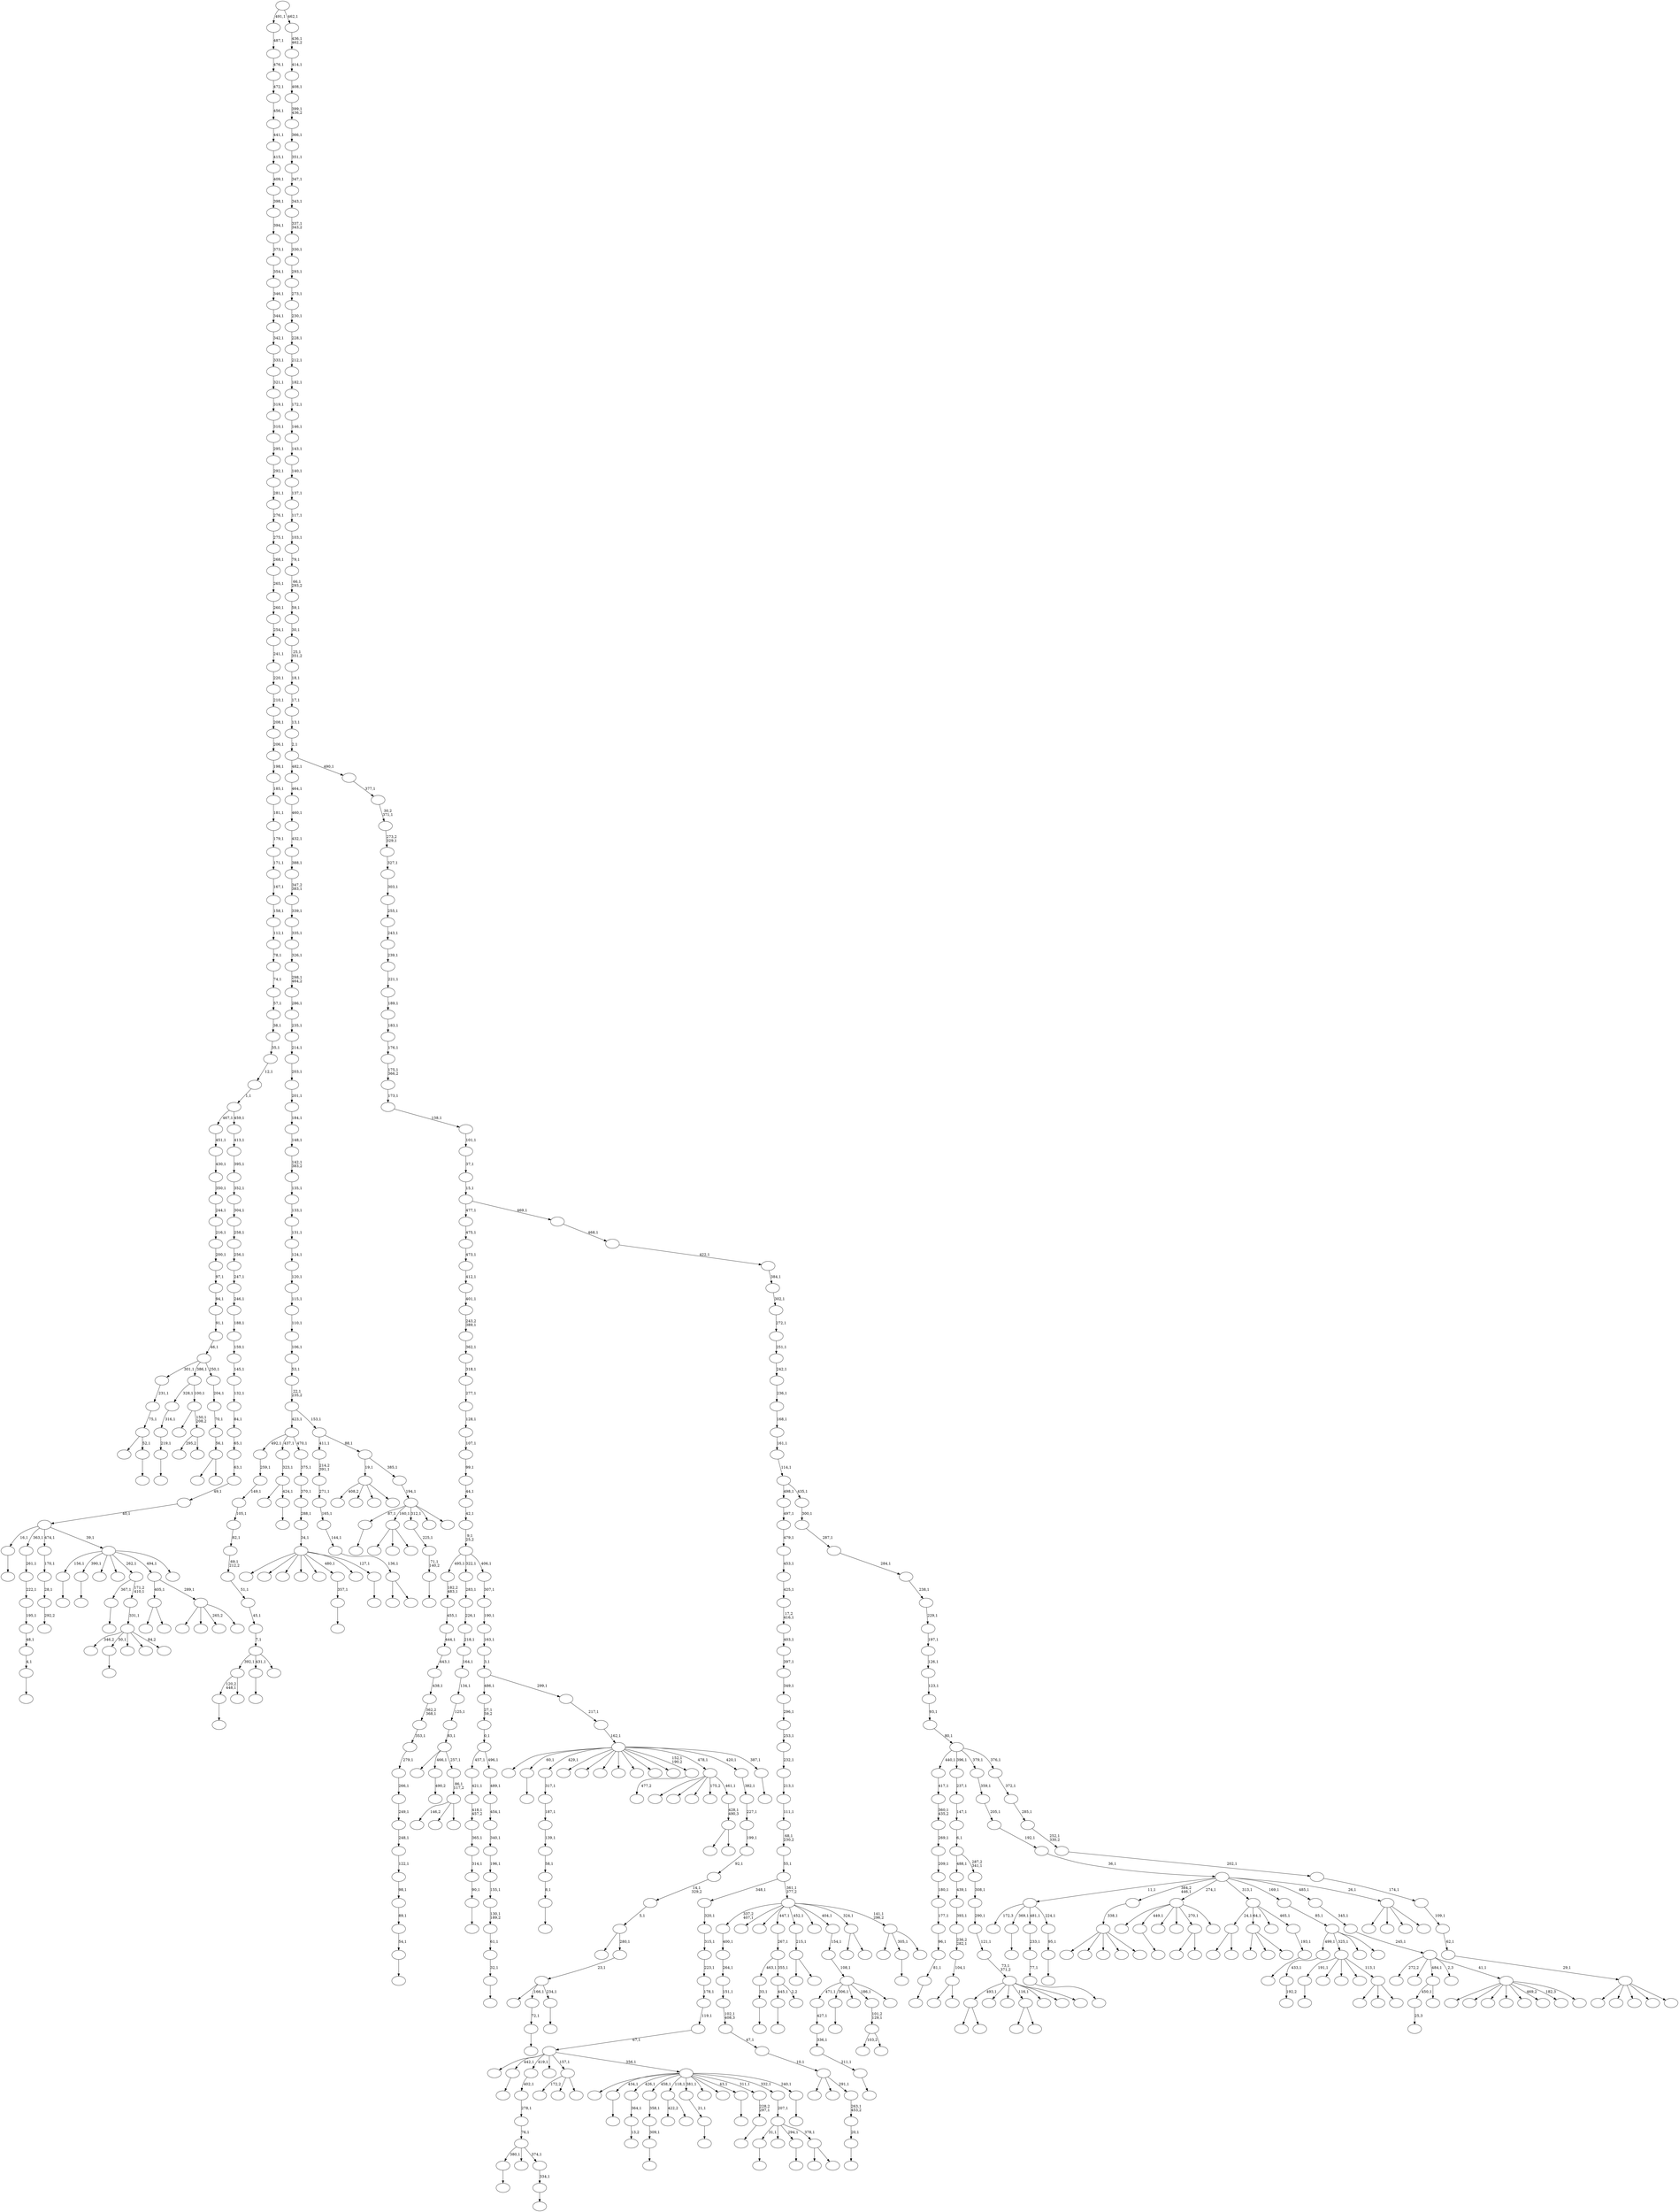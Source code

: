 digraph T {
	700 [label=""]
	699 [label=""]
	698 [label=""]
	697 [label=""]
	696 [label=""]
	695 [label=""]
	694 [label=""]
	693 [label=""]
	692 [label=""]
	691 [label=""]
	690 [label=""]
	689 [label=""]
	688 [label=""]
	687 [label=""]
	686 [label=""]
	685 [label=""]
	684 [label=""]
	683 [label=""]
	682 [label=""]
	681 [label=""]
	680 [label=""]
	679 [label=""]
	678 [label=""]
	677 [label=""]
	676 [label=""]
	675 [label=""]
	674 [label=""]
	673 [label=""]
	672 [label=""]
	671 [label=""]
	670 [label=""]
	669 [label=""]
	668 [label=""]
	667 [label=""]
	666 [label=""]
	665 [label=""]
	664 [label=""]
	663 [label=""]
	662 [label=""]
	661 [label=""]
	660 [label=""]
	659 [label=""]
	658 [label=""]
	657 [label=""]
	656 [label=""]
	655 [label=""]
	654 [label=""]
	653 [label=""]
	652 [label=""]
	651 [label=""]
	650 [label=""]
	649 [label=""]
	648 [label=""]
	647 [label=""]
	646 [label=""]
	645 [label=""]
	644 [label=""]
	643 [label=""]
	642 [label=""]
	641 [label=""]
	640 [label=""]
	639 [label=""]
	638 [label=""]
	637 [label=""]
	636 [label=""]
	635 [label=""]
	634 [label=""]
	633 [label=""]
	632 [label=""]
	631 [label=""]
	630 [label=""]
	629 [label=""]
	628 [label=""]
	627 [label=""]
	626 [label=""]
	625 [label=""]
	624 [label=""]
	623 [label=""]
	622 [label=""]
	621 [label=""]
	620 [label=""]
	619 [label=""]
	618 [label=""]
	617 [label=""]
	616 [label=""]
	615 [label=""]
	614 [label=""]
	613 [label=""]
	612 [label=""]
	611 [label=""]
	610 [label=""]
	609 [label=""]
	608 [label=""]
	607 [label=""]
	606 [label=""]
	605 [label=""]
	604 [label=""]
	603 [label=""]
	602 [label=""]
	601 [label=""]
	600 [label=""]
	599 [label=""]
	598 [label=""]
	597 [label=""]
	596 [label=""]
	595 [label=""]
	594 [label=""]
	593 [label=""]
	592 [label=""]
	591 [label=""]
	590 [label=""]
	589 [label=""]
	588 [label=""]
	587 [label=""]
	586 [label=""]
	585 [label=""]
	584 [label=""]
	583 [label=""]
	582 [label=""]
	581 [label=""]
	580 [label=""]
	579 [label=""]
	578 [label=""]
	577 [label=""]
	576 [label=""]
	575 [label=""]
	574 [label=""]
	573 [label=""]
	572 [label=""]
	571 [label=""]
	570 [label=""]
	569 [label=""]
	568 [label=""]
	567 [label=""]
	566 [label=""]
	565 [label=""]
	564 [label=""]
	563 [label=""]
	562 [label=""]
	561 [label=""]
	560 [label=""]
	559 [label=""]
	558 [label=""]
	557 [label=""]
	556 [label=""]
	555 [label=""]
	554 [label=""]
	553 [label=""]
	552 [label=""]
	551 [label=""]
	550 [label=""]
	549 [label=""]
	548 [label=""]
	547 [label=""]
	546 [label=""]
	545 [label=""]
	544 [label=""]
	543 [label=""]
	542 [label=""]
	541 [label=""]
	540 [label=""]
	539 [label=""]
	538 [label=""]
	537 [label=""]
	536 [label=""]
	535 [label=""]
	534 [label=""]
	533 [label=""]
	532 [label=""]
	531 [label=""]
	530 [label=""]
	529 [label=""]
	528 [label=""]
	527 [label=""]
	526 [label=""]
	525 [label=""]
	524 [label=""]
	523 [label=""]
	522 [label=""]
	521 [label=""]
	520 [label=""]
	519 [label=""]
	518 [label=""]
	517 [label=""]
	516 [label=""]
	515 [label=""]
	514 [label=""]
	513 [label=""]
	512 [label=""]
	511 [label=""]
	510 [label=""]
	509 [label=""]
	508 [label=""]
	507 [label=""]
	506 [label=""]
	505 [label=""]
	504 [label=""]
	503 [label=""]
	502 [label=""]
	501 [label=""]
	500 [label=""]
	499 [label=""]
	498 [label=""]
	497 [label=""]
	496 [label=""]
	495 [label=""]
	494 [label=""]
	493 [label=""]
	492 [label=""]
	491 [label=""]
	490 [label=""]
	489 [label=""]
	488 [label=""]
	487 [label=""]
	486 [label=""]
	485 [label=""]
	484 [label=""]
	483 [label=""]
	482 [label=""]
	481 [label=""]
	480 [label=""]
	479 [label=""]
	478 [label=""]
	477 [label=""]
	476 [label=""]
	475 [label=""]
	474 [label=""]
	473 [label=""]
	472 [label=""]
	471 [label=""]
	470 [label=""]
	469 [label=""]
	468 [label=""]
	467 [label=""]
	466 [label=""]
	465 [label=""]
	464 [label=""]
	463 [label=""]
	462 [label=""]
	461 [label=""]
	460 [label=""]
	459 [label=""]
	458 [label=""]
	457 [label=""]
	456 [label=""]
	455 [label=""]
	454 [label=""]
	453 [label=""]
	452 [label=""]
	451 [label=""]
	450 [label=""]
	449 [label=""]
	448 [label=""]
	447 [label=""]
	446 [label=""]
	445 [label=""]
	444 [label=""]
	443 [label=""]
	442 [label=""]
	441 [label=""]
	440 [label=""]
	439 [label=""]
	438 [label=""]
	437 [label=""]
	436 [label=""]
	435 [label=""]
	434 [label=""]
	433 [label=""]
	432 [label=""]
	431 [label=""]
	430 [label=""]
	429 [label=""]
	428 [label=""]
	427 [label=""]
	426 [label=""]
	425 [label=""]
	424 [label=""]
	423 [label=""]
	422 [label=""]
	421 [label=""]
	420 [label=""]
	419 [label=""]
	418 [label=""]
	417 [label=""]
	416 [label=""]
	415 [label=""]
	414 [label=""]
	413 [label=""]
	412 [label=""]
	411 [label=""]
	410 [label=""]
	409 [label=""]
	408 [label=""]
	407 [label=""]
	406 [label=""]
	405 [label=""]
	404 [label=""]
	403 [label=""]
	402 [label=""]
	401 [label=""]
	400 [label=""]
	399 [label=""]
	398 [label=""]
	397 [label=""]
	396 [label=""]
	395 [label=""]
	394 [label=""]
	393 [label=""]
	392 [label=""]
	391 [label=""]
	390 [label=""]
	389 [label=""]
	388 [label=""]
	387 [label=""]
	386 [label=""]
	385 [label=""]
	384 [label=""]
	383 [label=""]
	382 [label=""]
	381 [label=""]
	380 [label=""]
	379 [label=""]
	378 [label=""]
	377 [label=""]
	376 [label=""]
	375 [label=""]
	374 [label=""]
	373 [label=""]
	372 [label=""]
	371 [label=""]
	370 [label=""]
	369 [label=""]
	368 [label=""]
	367 [label=""]
	366 [label=""]
	365 [label=""]
	364 [label=""]
	363 [label=""]
	362 [label=""]
	361 [label=""]
	360 [label=""]
	359 [label=""]
	358 [label=""]
	357 [label=""]
	356 [label=""]
	355 [label=""]
	354 [label=""]
	353 [label=""]
	352 [label=""]
	351 [label=""]
	350 [label=""]
	349 [label=""]
	348 [label=""]
	347 [label=""]
	346 [label=""]
	345 [label=""]
	344 [label=""]
	343 [label=""]
	342 [label=""]
	341 [label=""]
	340 [label=""]
	339 [label=""]
	338 [label=""]
	337 [label=""]
	336 [label=""]
	335 [label=""]
	334 [label=""]
	333 [label=""]
	332 [label=""]
	331 [label=""]
	330 [label=""]
	329 [label=""]
	328 [label=""]
	327 [label=""]
	326 [label=""]
	325 [label=""]
	324 [label=""]
	323 [label=""]
	322 [label=""]
	321 [label=""]
	320 [label=""]
	319 [label=""]
	318 [label=""]
	317 [label=""]
	316 [label=""]
	315 [label=""]
	314 [label=""]
	313 [label=""]
	312 [label=""]
	311 [label=""]
	310 [label=""]
	309 [label=""]
	308 [label=""]
	307 [label=""]
	306 [label=""]
	305 [label=""]
	304 [label=""]
	303 [label=""]
	302 [label=""]
	301 [label=""]
	300 [label=""]
	299 [label=""]
	298 [label=""]
	297 [label=""]
	296 [label=""]
	295 [label=""]
	294 [label=""]
	293 [label=""]
	292 [label=""]
	291 [label=""]
	290 [label=""]
	289 [label=""]
	288 [label=""]
	287 [label=""]
	286 [label=""]
	285 [label=""]
	284 [label=""]
	283 [label=""]
	282 [label=""]
	281 [label=""]
	280 [label=""]
	279 [label=""]
	278 [label=""]
	277 [label=""]
	276 [label=""]
	275 [label=""]
	274 [label=""]
	273 [label=""]
	272 [label=""]
	271 [label=""]
	270 [label=""]
	269 [label=""]
	268 [label=""]
	267 [label=""]
	266 [label=""]
	265 [label=""]
	264 [label=""]
	263 [label=""]
	262 [label=""]
	261 [label=""]
	260 [label=""]
	259 [label=""]
	258 [label=""]
	257 [label=""]
	256 [label=""]
	255 [label=""]
	254 [label=""]
	253 [label=""]
	252 [label=""]
	251 [label=""]
	250 [label=""]
	249 [label=""]
	248 [label=""]
	247 [label=""]
	246 [label=""]
	245 [label=""]
	244 [label=""]
	243 [label=""]
	242 [label=""]
	241 [label=""]
	240 [label=""]
	239 [label=""]
	238 [label=""]
	237 [label=""]
	236 [label=""]
	235 [label=""]
	234 [label=""]
	233 [label=""]
	232 [label=""]
	231 [label=""]
	230 [label=""]
	229 [label=""]
	228 [label=""]
	227 [label=""]
	226 [label=""]
	225 [label=""]
	224 [label=""]
	223 [label=""]
	222 [label=""]
	221 [label=""]
	220 [label=""]
	219 [label=""]
	218 [label=""]
	217 [label=""]
	216 [label=""]
	215 [label=""]
	214 [label=""]
	213 [label=""]
	212 [label=""]
	211 [label=""]
	210 [label=""]
	209 [label=""]
	208 [label=""]
	207 [label=""]
	206 [label=""]
	205 [label=""]
	204 [label=""]
	203 [label=""]
	202 [label=""]
	201 [label=""]
	200 [label=""]
	199 [label=""]
	198 [label=""]
	197 [label=""]
	196 [label=""]
	195 [label=""]
	194 [label=""]
	193 [label=""]
	192 [label=""]
	191 [label=""]
	190 [label=""]
	189 [label=""]
	188 [label=""]
	187 [label=""]
	186 [label=""]
	185 [label=""]
	184 [label=""]
	183 [label=""]
	182 [label=""]
	181 [label=""]
	180 [label=""]
	179 [label=""]
	178 [label=""]
	177 [label=""]
	176 [label=""]
	175 [label=""]
	174 [label=""]
	173 [label=""]
	172 [label=""]
	171 [label=""]
	170 [label=""]
	169 [label=""]
	168 [label=""]
	167 [label=""]
	166 [label=""]
	165 [label=""]
	164 [label=""]
	163 [label=""]
	162 [label=""]
	161 [label=""]
	160 [label=""]
	159 [label=""]
	158 [label=""]
	157 [label=""]
	156 [label=""]
	155 [label=""]
	154 [label=""]
	153 [label=""]
	152 [label=""]
	151 [label=""]
	150 [label=""]
	149 [label=""]
	148 [label=""]
	147 [label=""]
	146 [label=""]
	145 [label=""]
	144 [label=""]
	143 [label=""]
	142 [label=""]
	141 [label=""]
	140 [label=""]
	139 [label=""]
	138 [label=""]
	137 [label=""]
	136 [label=""]
	135 [label=""]
	134 [label=""]
	133 [label=""]
	132 [label=""]
	131 [label=""]
	130 [label=""]
	129 [label=""]
	128 [label=""]
	127 [label=""]
	126 [label=""]
	125 [label=""]
	124 [label=""]
	123 [label=""]
	122 [label=""]
	121 [label=""]
	120 [label=""]
	119 [label=""]
	118 [label=""]
	117 [label=""]
	116 [label=""]
	115 [label=""]
	114 [label=""]
	113 [label=""]
	112 [label=""]
	111 [label=""]
	110 [label=""]
	109 [label=""]
	108 [label=""]
	107 [label=""]
	106 [label=""]
	105 [label=""]
	104 [label=""]
	103 [label=""]
	102 [label=""]
	101 [label=""]
	100 [label=""]
	99 [label=""]
	98 [label=""]
	97 [label=""]
	96 [label=""]
	95 [label=""]
	94 [label=""]
	93 [label=""]
	92 [label=""]
	91 [label=""]
	90 [label=""]
	89 [label=""]
	88 [label=""]
	87 [label=""]
	86 [label=""]
	85 [label=""]
	84 [label=""]
	83 [label=""]
	82 [label=""]
	81 [label=""]
	80 [label=""]
	79 [label=""]
	78 [label=""]
	77 [label=""]
	76 [label=""]
	75 [label=""]
	74 [label=""]
	73 [label=""]
	72 [label=""]
	71 [label=""]
	70 [label=""]
	69 [label=""]
	68 [label=""]
	67 [label=""]
	66 [label=""]
	65 [label=""]
	64 [label=""]
	63 [label=""]
	62 [label=""]
	61 [label=""]
	60 [label=""]
	59 [label=""]
	58 [label=""]
	57 [label=""]
	56 [label=""]
	55 [label=""]
	54 [label=""]
	53 [label=""]
	52 [label=""]
	51 [label=""]
	50 [label=""]
	49 [label=""]
	48 [label=""]
	47 [label=""]
	46 [label=""]
	45 [label=""]
	44 [label=""]
	43 [label=""]
	42 [label=""]
	41 [label=""]
	40 [label=""]
	39 [label=""]
	38 [label=""]
	37 [label=""]
	36 [label=""]
	35 [label=""]
	34 [label=""]
	33 [label=""]
	32 [label=""]
	31 [label=""]
	30 [label=""]
	29 [label=""]
	28 [label=""]
	27 [label=""]
	26 [label=""]
	25 [label=""]
	24 [label=""]
	23 [label=""]
	22 [label=""]
	21 [label=""]
	20 [label=""]
	19 [label=""]
	18 [label=""]
	17 [label=""]
	16 [label=""]
	15 [label=""]
	14 [label=""]
	13 [label=""]
	12 [label=""]
	11 [label=""]
	10 [label=""]
	9 [label=""]
	8 [label=""]
	7 [label=""]
	6 [label=""]
	5 [label=""]
	4 [label=""]
	3 [label=""]
	2 [label=""]
	1 [label=""]
	0 [label=""]
	699 -> 700 [label=""]
	687 -> 688 [label=""]
	686 -> 687 [label="211,1"]
	685 -> 686 [label="336,1"]
	684 -> 685 [label="427,1"]
	682 -> 683 [label=""]
	681 -> 682 [label="33,1"]
	678 -> 679 [label=""]
	675 -> 689 [label=""]
	675 -> 676 [label=""]
	668 -> 669 [label="13,2"]
	667 -> 668 [label="364,1"]
	662 -> 665 [label=""]
	662 -> 663 [label=""]
	656 -> 657 [label=""]
	650 -> 651 [label=""]
	649 -> 650 [label="54,1"]
	648 -> 649 [label="89,1"]
	647 -> 648 [label="98,1"]
	646 -> 647 [label="122,1"]
	645 -> 646 [label="248,1"]
	644 -> 645 [label="249,1"]
	643 -> 644 [label="266,1"]
	642 -> 643 [label="279,1"]
	641 -> 642 [label="353,1"]
	640 -> 641 [label="362,2\n368,1"]
	639 -> 640 [label="438,1"]
	638 -> 639 [label="443,1"]
	637 -> 638 [label="444,1"]
	636 -> 637 [label="455,1"]
	635 -> 636 [label="182,2\n483,1"]
	633 -> 634 [label=""]
	631 -> 632 [label=""]
	623 -> 624 [label=""]
	621 -> 622 [label=""]
	619 -> 620 [label=""]
	618 -> 619 [label="8,1"]
	617 -> 618 [label="58,1"]
	616 -> 617 [label="139,1"]
	615 -> 616 [label="187,1"]
	614 -> 615 [label="317,1"]
	612 -> 613 [label=""]
	611 -> 612 [label="20,1"]
	610 -> 611 [label="263,1\n453,2"]
	609 -> 673 [label=""]
	609 -> 670 [label=""]
	609 -> 610 [label="291,1"]
	608 -> 609 [label="10,1"]
	607 -> 608 [label="47,1"]
	606 -> 607 [label="102,1\n408,3"]
	605 -> 606 [label="151,1"]
	604 -> 605 [label="264,1"]
	603 -> 604 [label="400,1"]
	601 -> 602 [label=""]
	597 -> 598 [label=""]
	594 -> 595 [label=""]
	593 -> 594 [label="90,1"]
	592 -> 593 [label="314,1"]
	591 -> 592 [label="365,1"]
	590 -> 591 [label="418,1\n457,2"]
	589 -> 590 [label="421,1"]
	584 -> 585 [label=""]
	581 -> 656 [label="120,2\n448,1"]
	581 -> 582 [label=""]
	577 -> 578 [label=""]
	575 -> 576 [label=""]
	568 -> 569 [label=""]
	565 -> 671 [label=""]
	565 -> 629 [label=""]
	565 -> 566 [label=""]
	560 -> 561 [label=""]
	557 -> 581 [label="392,1"]
	557 -> 575 [label="431,1"]
	557 -> 558 [label=""]
	556 -> 557 [label="7,1"]
	555 -> 556 [label="45,1"]
	554 -> 555 [label="51,1"]
	553 -> 554 [label="69,1\n212,2"]
	552 -> 553 [label="82,1"]
	551 -> 552 [label="105,1"]
	550 -> 551 [label="149,1"]
	549 -> 550 [label="259,1"]
	543 -> 544 [label=""]
	534 -> 535 [label=""]
	533 -> 534 [label="309,1"]
	532 -> 533 [label="358,1"]
	525 -> 654 [label=""]
	525 -> 526 [label=""]
	521 -> 522 [label=""]
	516 -> 517 [label=""]
	515 -> 516 [label="4,1"]
	514 -> 515 [label="48,1"]
	513 -> 514 [label="195,1"]
	512 -> 513 [label="222,1"]
	511 -> 512 [label="261,1"]
	508 -> 509 [label=""]
	507 -> 508 [label="77,1"]
	506 -> 507 [label="233,1"]
	504 -> 505 [label=""]
	502 -> 666 [label=""]
	502 -> 596 [label=""]
	502 -> 503 [label=""]
	498 -> 538 [label=""]
	498 -> 499 [label=""]
	496 -> 674 [label="422,2"]
	496 -> 497 [label=""]
	493 -> 494 [label=""]
	492 -> 572 [label=""]
	492 -> 493 [label="52,1"]
	491 -> 492 [label="75,1"]
	490 -> 491 [label="231,1"]
	488 -> 489 [label=""]
	487 -> 488 [label="21,1"]
	485 -> 486 [label=""]
	484 -> 485 [label="357,1"]
	482 -> 483 [label=""]
	481 -> 482 [label="95,1"]
	480 -> 693 [label="172,3"]
	480 -> 560 [label="369,1"]
	480 -> 506 [label="481,1"]
	480 -> 481 [label="224,1"]
	474 -> 475 [label="192,2"]
	473 -> 474 [label="433,1"]
	470 -> 471 [label="25,3"]
	468 -> 469 [label=""]
	464 -> 465 [label=""]
	463 -> 464 [label="81,1"]
	462 -> 463 [label="96,1"]
	461 -> 462 [label="177,1"]
	460 -> 461 [label="180,1"]
	459 -> 460 [label="209,1"]
	458 -> 459 [label="269,1"]
	457 -> 458 [label="360,1\n435,2"]
	456 -> 457 [label="417,1"]
	451 -> 452 [label=""]
	450 -> 451 [label="334,1"]
	449 -> 623 [label="380,1"]
	449 -> 454 [label=""]
	449 -> 450 [label="374,1"]
	448 -> 449 [label="76,1"]
	447 -> 448 [label="278,1"]
	446 -> 447 [label="402,1"]
	444 -> 445 [label=""]
	443 -> 444 [label="219,1"]
	442 -> 443 [label="316,1"]
	440 -> 441 [label=""]
	437 -> 680 [label="408,2"]
	437 -> 531 [label=""]
	437 -> 519 [label=""]
	437 -> 438 [label=""]
	435 -> 436 [label=""]
	434 -> 435 [label="32,1"]
	433 -> 434 [label="61,1"]
	432 -> 433 [label="130,1\n189,2"]
	431 -> 432 [label="155,1"]
	430 -> 431 [label="196,1"]
	429 -> 430 [label="340,1"]
	428 -> 429 [label="454,1"]
	427 -> 428 [label="489,1"]
	426 -> 589 [label="457,1"]
	426 -> 427 [label="496,1"]
	425 -> 426 [label="0,1"]
	424 -> 425 [label="27,1\n59,2"]
	422 -> 423 [label=""]
	421 -> 587 [label=""]
	421 -> 422 [label="424,1"]
	420 -> 421 [label="323,1"]
	416 -> 470 [label="450,1"]
	416 -> 417 [label=""]
	413 -> 661 [label=""]
	413 -> 414 [label=""]
	410 -> 411 [label=""]
	407 -> 408 [label="490,2"]
	405 -> 548 [label=""]
	405 -> 541 [label=""]
	405 -> 479 [label=""]
	405 -> 409 [label=""]
	405 -> 406 [label=""]
	404 -> 405 [label="338,1"]
	402 -> 403 [label="477,2"]
	399 -> 677 [label="295,2"]
	399 -> 400 [label=""]
	398 -> 546 [label=""]
	398 -> 399 [label="150,1\n208,2"]
	397 -> 442 [label="328,1"]
	397 -> 398 [label="100,1"]
	395 -> 625 [label=""]
	395 -> 396 [label=""]
	394 -> 395 [label="104,1"]
	393 -> 394 [label="236,2\n282,1"]
	392 -> 393 [label="393,1"]
	391 -> 392 [label="439,1"]
	387 -> 694 [label=""]
	387 -> 577 [label="449,1"]
	387 -> 540 [label=""]
	387 -> 539 [label=""]
	387 -> 525 [label="270,1"]
	387 -> 388 [label=""]
	385 -> 528 [label="103,2"]
	385 -> 386 [label=""]
	384 -> 385 [label="101,2\n129,1"]
	381 -> 382 [label="292,2"]
	380 -> 381 [label="28,1"]
	379 -> 380 [label="170,1"]
	376 -> 597 [label="445,1"]
	376 -> 377 [label="2,2"]
	375 -> 681 [label="463,1"]
	375 -> 376 [label="355,1"]
	374 -> 375 [label="267,1"]
	372 -> 373 [label=""]
	370 -> 371 [label=""]
	369 -> 370 [label="228,2\n297,1"]
	365 -> 547 [label="346,2"]
	365 -> 504 [label="50,1"]
	365 -> 439 [label=""]
	365 -> 419 [label=""]
	365 -> 366 [label="84,2"]
	364 -> 365 [label="331,1"]
	363 -> 633 [label="367,1"]
	363 -> 364 [label="171,2\n410,1"]
	359 -> 542 [label=""]
	359 -> 378 [label=""]
	359 -> 360 [label=""]
	358 -> 584 [label="191,1"]
	358 -> 545 [label=""]
	358 -> 501 [label=""]
	358 -> 368 [label=""]
	358 -> 359 [label="113,1"]
	356 -> 599 [label="146,2"]
	356 -> 523 [label=""]
	356 -> 357 [label=""]
	355 -> 356 [label="86,1\n117,2"]
	354 -> 655 [label=""]
	354 -> 407 [label="466,1"]
	354 -> 355 [label="257,1"]
	353 -> 354 [label="83,1"]
	352 -> 353 [label="125,1"]
	351 -> 352 [label="134,1"]
	350 -> 351 [label="164,1"]
	349 -> 350 [label="218,1"]
	348 -> 349 [label="226,1"]
	347 -> 348 [label="283,1"]
	345 -> 559 [label="172,2"]
	345 -> 520 [label=""]
	345 -> 346 [label=""]
	343 -> 630 [label=""]
	343 -> 344 [label=""]
	342 -> 343 [label="136,1"]
	341 -> 342 [label="144,1"]
	340 -> 341 [label="165,1"]
	339 -> 340 [label="271,1"]
	338 -> 339 [label="214,2\n391,1"]
	334 -> 335 [label=""]
	333 -> 695 [label=""]
	333 -> 628 [label=""]
	333 -> 626 [label=""]
	333 -> 571 [label=""]
	333 -> 527 [label=""]
	333 -> 484 [label="480,1"]
	333 -> 478 [label=""]
	333 -> 334 [label="127,1"]
	332 -> 333 [label="34,1"]
	331 -> 332 [label="288,1"]
	330 -> 331 [label="370,1"]
	329 -> 330 [label="375,1"]
	328 -> 549 [label="492,1"]
	328 -> 420 [label="437,1"]
	328 -> 329 [label="470,1"]
	326 -> 472 [label=""]
	326 -> 327 [label=""]
	325 -> 326 [label="215,1"]
	323 -> 691 [label=""]
	323 -> 529 [label=""]
	323 -> 418 [label="265,2"]
	323 -> 324 [label=""]
	322 -> 413 [label="405,1"]
	322 -> 323 [label="289,1"]
	319 -> 320 [label=""]
	318 -> 319 [label="71,1\n140,2"]
	317 -> 318 [label="225,1"]
	315 -> 672 [label=""]
	315 -> 316 [label=""]
	314 -> 699 [label="31,1"]
	314 -> 495 [label=""]
	314 -> 440 [label="294,1"]
	314 -> 315 [label="378,1"]
	313 -> 314 [label="207,1"]
	311 -> 312 [label=""]
	310 -> 311 [label="193,1"]
	309 -> 675 [label="24,1"]
	309 -> 565 [label="64,1"]
	309 -> 477 [label=""]
	309 -> 310 [label="465,1"]
	307 -> 308 [label=""]
	306 -> 307 [label="72,1"]
	303 -> 652 [label=""]
	303 -> 304 [label=""]
	302 -> 303 [label="56,1"]
	301 -> 302 [label="70,1"]
	300 -> 301 [label="204,1"]
	299 -> 490 [label="301,1"]
	299 -> 397 [label="386,1"]
	299 -> 300 [label="250,1"]
	298 -> 299 [label="46,1"]
	297 -> 298 [label="91,1"]
	296 -> 297 [label="94,1"]
	295 -> 296 [label="97,1"]
	294 -> 295 [label="200,1"]
	293 -> 294 [label="216,1"]
	292 -> 293 [label="244,1"]
	291 -> 292 [label="350,1"]
	290 -> 291 [label="430,1"]
	289 -> 290 [label="451,1"]
	287 -> 684 [label="471,1"]
	287 -> 568 [label="306,1"]
	287 -> 476 [label=""]
	287 -> 384 [label="186,1"]
	287 -> 288 [label=""]
	286 -> 287 [label="108,1"]
	285 -> 286 [label="154,1"]
	283 -> 627 [label=""]
	283 -> 284 [label=""]
	282 -> 283 [label="428,1\n490,3"]
	281 -> 664 [label=""]
	281 -> 570 [label=""]
	281 -> 453 [label=""]
	281 -> 412 [label="175,2"]
	281 -> 282 [label="461,1"]
	279 -> 574 [label=""]
	279 -> 280 [label=""]
	277 -> 278 [label=""]
	276 -> 698 [label=""]
	276 -> 306 [label="166,1"]
	276 -> 277 [label="234,1"]
	275 -> 276 [label="23,1"]
	274 -> 567 [label=""]
	274 -> 275 [label="280,1"]
	273 -> 274 [label="5,1"]
	272 -> 273 [label="14,1\n329,2"]
	271 -> 272 [label="92,1"]
	270 -> 271 [label="199,1"]
	269 -> 270 [label="227,1"]
	268 -> 269 [label="382,1"]
	266 -> 473 [label="499,1"]
	266 -> 358 [label="325,1"]
	266 -> 337 [label=""]
	266 -> 267 [label=""]
	265 -> 266 [label="85,1"]
	262 -> 263 [label=""]
	261 -> 696 [label=""]
	261 -> 678 [label="434,1"]
	261 -> 667 [label="426,1"]
	261 -> 532 [label="458,1"]
	261 -> 496 [label="118,1"]
	261 -> 487 [label="381,1"]
	261 -> 466 [label=""]
	261 -> 383 [label=""]
	261 -> 372 [label="43,1"]
	261 -> 369 [label="311,1"]
	261 -> 313 [label="332,1"]
	261 -> 262 [label="240,1"]
	260 -> 579 [label=""]
	260 -> 468 [label="442,1"]
	260 -> 446 [label="419,1"]
	260 -> 390 [label=""]
	260 -> 345 [label="157,1"]
	260 -> 261 [label="356,1"]
	259 -> 260 [label="67,1"]
	258 -> 259 [label="119,1"]
	257 -> 258 [label="178,1"]
	256 -> 257 [label="223,1"]
	255 -> 256 [label="315,1"]
	254 -> 255 [label="320,1"]
	252 -> 662 [label="493,1"]
	252 -> 660 [label=""]
	252 -> 518 [label=""]
	252 -> 498 [label="116,1"]
	252 -> 362 [label=""]
	252 -> 321 [label=""]
	252 -> 253 [label=""]
	251 -> 252 [label="73,1\n371,2"]
	250 -> 251 [label="121,1"]
	249 -> 250 [label="290,1"]
	248 -> 249 [label="308,1"]
	247 -> 391 [label="488,1"]
	247 -> 248 [label="287,2\n341,1"]
	246 -> 247 [label="6,1"]
	245 -> 246 [label="147,1"]
	244 -> 245 [label="237,1"]
	242 -> 537 [label=""]
	242 -> 410 [label="305,1"]
	242 -> 243 [label=""]
	241 -> 603 [label="337,2\n407,1"]
	241 -> 536 [label=""]
	241 -> 415 [label=""]
	241 -> 374 [label="447,1"]
	241 -> 325 [label="452,1"]
	241 -> 305 [label=""]
	241 -> 285 [label="404,1"]
	241 -> 279 [label="324,1"]
	241 -> 242 [label="141,1\n296,2"]
	240 -> 254 [label="348,1"]
	240 -> 241 [label="361,1\n377,2"]
	239 -> 240 [label="55,1"]
	238 -> 239 [label="68,1\n230,2"]
	237 -> 238 [label="111,1"]
	236 -> 237 [label="213,1"]
	235 -> 236 [label="232,1"]
	234 -> 235 [label="253,1"]
	233 -> 234 [label="296,1"]
	232 -> 233 [label="349,1"]
	231 -> 232 [label="397,1"]
	230 -> 231 [label="403,1"]
	229 -> 230 [label="17,2\n416,1"]
	228 -> 229 [label="425,1"]
	227 -> 228 [label="453,1"]
	226 -> 227 [label="479,1"]
	225 -> 226 [label="497,1"]
	223 -> 224 [label=""]
	222 -> 697 [label=""]
	222 -> 621 [label="60,1"]
	222 -> 614 [label="429,1"]
	222 -> 600 [label=""]
	222 -> 588 [label=""]
	222 -> 583 [label=""]
	222 -> 580 [label=""]
	222 -> 563 [label=""]
	222 -> 562 [label=""]
	222 -> 524 [label=""]
	222 -> 402 [label="152,1\n190,2"]
	222 -> 281 [label="478,1"]
	222 -> 268 [label="420,1"]
	222 -> 223 [label="387,1"]
	221 -> 222 [label="162,1"]
	220 -> 221 [label="217,1"]
	219 -> 424 [label="486,1"]
	219 -> 220 [label="299,1"]
	218 -> 219 [label="3,1"]
	217 -> 218 [label="163,1"]
	216 -> 217 [label="190,1"]
	215 -> 216 [label="307,1"]
	214 -> 635 [label="495,1"]
	214 -> 347 [label="322,1"]
	214 -> 215 [label="406,1"]
	213 -> 214 [label="9,1\n25,2"]
	212 -> 213 [label="42,1"]
	211 -> 212 [label="44,1"]
	210 -> 211 [label="99,1"]
	209 -> 210 [label="107,1"]
	208 -> 209 [label="128,1"]
	207 -> 208 [label="277,1"]
	206 -> 207 [label="318,1"]
	205 -> 206 [label="362,1"]
	204 -> 205 [label="243,2\n389,1"]
	203 -> 204 [label="401,1"]
	202 -> 203 [label="412,1"]
	201 -> 202 [label="473,1"]
	200 -> 201 [label="475,1"]
	197 -> 601 [label="87,1"]
	197 -> 502 [label="160,1"]
	197 -> 317 [label="312,1"]
	197 -> 199 [label=""]
	197 -> 198 [label=""]
	196 -> 197 [label="194,1"]
	195 -> 437 [label="19,1"]
	195 -> 196 [label="385,1"]
	194 -> 338 [label="411,1"]
	194 -> 195 [label="88,1"]
	193 -> 328 [label="423,1"]
	193 -> 194 [label="153,1"]
	192 -> 193 [label="22,1\n235,2"]
	191 -> 192 [label="53,1"]
	190 -> 191 [label="106,1"]
	189 -> 190 [label="110,1"]
	188 -> 189 [label="115,1"]
	187 -> 188 [label="120,1"]
	186 -> 187 [label="124,1"]
	185 -> 186 [label="131,1"]
	184 -> 185 [label="133,1"]
	183 -> 184 [label="135,1"]
	182 -> 183 [label="142,1\n383,2"]
	181 -> 182 [label="148,1"]
	180 -> 181 [label="184,1"]
	179 -> 180 [label="201,1"]
	178 -> 179 [label="203,1"]
	177 -> 178 [label="214,1"]
	176 -> 177 [label="235,1"]
	175 -> 176 [label="286,1"]
	174 -> 175 [label="298,1\n464,2"]
	173 -> 174 [label="326,1"]
	172 -> 173 [label="335,1"]
	171 -> 172 [label="339,1"]
	170 -> 171 [label="347,2\n383,1"]
	169 -> 170 [label="388,1"]
	168 -> 169 [label="432,1"]
	167 -> 168 [label="460,1"]
	166 -> 167 [label="464,1"]
	164 -> 658 [label=""]
	164 -> 586 [label=""]
	164 -> 467 [label=""]
	164 -> 401 [label=""]
	164 -> 367 [label=""]
	164 -> 336 [label="469,2"]
	164 -> 264 [label="182,3"]
	164 -> 165 [label=""]
	163 -> 692 [label="272,2"]
	163 -> 573 [label=""]
	163 -> 416 [label="484,1"]
	163 -> 389 [label="2,3"]
	163 -> 164 [label="41,1"]
	162 -> 163 [label="245,1"]
	161 -> 162 [label="345,1"]
	159 -> 631 [label="156,1"]
	159 -> 543 [label="390,1"]
	159 -> 530 [label=""]
	159 -> 510 [label=""]
	159 -> 363 [label="262,1"]
	159 -> 322 [label="494,1"]
	159 -> 160 [label=""]
	158 -> 521 [label="16,1"]
	158 -> 511 [label="363,1"]
	158 -> 379 [label="474,1"]
	158 -> 159 [label="39,1"]
	157 -> 158 [label="40,1"]
	156 -> 157 [label="49,1"]
	155 -> 156 [label="63,1"]
	154 -> 155 [label="65,1"]
	153 -> 154 [label="84,1"]
	152 -> 153 [label="132,1"]
	151 -> 152 [label="145,1"]
	150 -> 151 [label="159,1"]
	149 -> 150 [label="188,1"]
	148 -> 149 [label="246,1"]
	147 -> 148 [label="247,1"]
	146 -> 147 [label="256,1"]
	145 -> 146 [label="258,1"]
	144 -> 145 [label="304,1"]
	143 -> 144 [label="352,1"]
	142 -> 143 [label="395,1"]
	141 -> 142 [label="413,1"]
	140 -> 289 [label="467,1"]
	140 -> 141 [label="459,1"]
	139 -> 140 [label="1,1"]
	138 -> 139 [label="12,1"]
	137 -> 138 [label="35,1"]
	136 -> 137 [label="38,1"]
	135 -> 136 [label="57,1"]
	134 -> 135 [label="74,1"]
	133 -> 134 [label="78,1"]
	132 -> 133 [label="112,1"]
	131 -> 132 [label="158,1"]
	130 -> 131 [label="167,1"]
	129 -> 130 [label="171,1"]
	128 -> 129 [label="179,1"]
	127 -> 128 [label="181,1"]
	126 -> 127 [label="185,1"]
	125 -> 126 [label="198,1"]
	124 -> 125 [label="206,1"]
	123 -> 124 [label="208,1"]
	122 -> 123 [label="210,1"]
	121 -> 122 [label="220,1"]
	120 -> 121 [label="241,1"]
	119 -> 120 [label="254,1"]
	118 -> 119 [label="260,1"]
	117 -> 118 [label="265,1"]
	116 -> 117 [label="268,1"]
	115 -> 116 [label="275,1"]
	114 -> 115 [label="276,1"]
	113 -> 114 [label="281,1"]
	112 -> 113 [label="292,1"]
	111 -> 112 [label="295,1"]
	110 -> 111 [label="310,1"]
	109 -> 110 [label="319,1"]
	108 -> 109 [label="321,1"]
	107 -> 108 [label="333,1"]
	106 -> 107 [label="342,1"]
	105 -> 106 [label="344,1"]
	104 -> 105 [label="346,1"]
	103 -> 104 [label="354,1"]
	102 -> 103 [label="373,1"]
	101 -> 102 [label="394,1"]
	100 -> 101 [label="398,1"]
	99 -> 100 [label="409,1"]
	98 -> 99 [label="415,1"]
	97 -> 98 [label="441,1"]
	96 -> 97 [label="456,1"]
	95 -> 96 [label="472,1"]
	94 -> 95 [label="476,1"]
	93 -> 94 [label="487,1"]
	91 -> 653 [label=""]
	91 -> 564 [label=""]
	91 -> 361 [label=""]
	91 -> 92 [label=""]
	90 -> 480 [label="11,1"]
	90 -> 404 [label="384,2\n446,1"]
	90 -> 387 [label="274,1"]
	90 -> 309 [label="313,1"]
	90 -> 265 [label="169,1"]
	90 -> 161 [label="485,1"]
	90 -> 91 [label="26,1"]
	89 -> 90 [label="36,1"]
	88 -> 89 [label="192,1"]
	87 -> 88 [label="205,1"]
	86 -> 87 [label="359,1"]
	84 -> 690 [label=""]
	84 -> 659 [label=""]
	84 -> 500 [label=""]
	84 -> 455 [label=""]
	84 -> 85 [label=""]
	83 -> 84 [label="29,1"]
	82 -> 83 [label="62,1"]
	81 -> 82 [label="109,1"]
	80 -> 81 [label="174,1"]
	79 -> 80 [label="202,1"]
	78 -> 79 [label="252,1\n330,2"]
	77 -> 78 [label="285,1"]
	76 -> 77 [label="372,1"]
	75 -> 456 [label="440,1"]
	75 -> 244 [label="396,1"]
	75 -> 86 [label="379,1"]
	75 -> 76 [label="376,1"]
	74 -> 75 [label="80,1"]
	73 -> 74 [label="93,1"]
	72 -> 73 [label="123,1"]
	71 -> 72 [label="126,1"]
	70 -> 71 [label="197,1"]
	69 -> 70 [label="229,1"]
	68 -> 69 [label="238,1"]
	67 -> 68 [label="284,1"]
	66 -> 67 [label="287,1"]
	65 -> 66 [label="300,1"]
	64 -> 225 [label="498,1"]
	64 -> 65 [label="435,1"]
	63 -> 64 [label="114,1"]
	62 -> 63 [label="161,1"]
	61 -> 62 [label="168,1"]
	60 -> 61 [label="236,1"]
	59 -> 60 [label="242,1"]
	58 -> 59 [label="251,1"]
	57 -> 58 [label="272,1"]
	56 -> 57 [label="302,1"]
	55 -> 56 [label="384,1"]
	54 -> 55 [label="422,1"]
	53 -> 54 [label="468,1"]
	52 -> 200 [label="477,1"]
	52 -> 53 [label="469,1"]
	51 -> 52 [label="15,1"]
	50 -> 51 [label="37,1"]
	49 -> 50 [label="101,1"]
	48 -> 49 [label="138,1"]
	47 -> 48 [label="173,1"]
	46 -> 47 [label="175,1\n366,2"]
	45 -> 46 [label="176,1"]
	44 -> 45 [label="183,1"]
	43 -> 44 [label="189,1"]
	42 -> 43 [label="221,1"]
	41 -> 42 [label="239,1"]
	40 -> 41 [label="243,1"]
	39 -> 40 [label="255,1"]
	38 -> 39 [label="303,1"]
	37 -> 38 [label="327,1"]
	36 -> 37 [label="273,2\n329,1"]
	35 -> 36 [label="30,2\n371,1"]
	34 -> 35 [label="377,1"]
	33 -> 166 [label="482,1"]
	33 -> 34 [label="490,1"]
	32 -> 33 [label="2,1"]
	31 -> 32 [label="13,1"]
	30 -> 31 [label="17,1"]
	29 -> 30 [label="18,1"]
	28 -> 29 [label="25,1\n351,2"]
	27 -> 28 [label="30,1"]
	26 -> 27 [label="59,1"]
	25 -> 26 [label="66,1\n293,2"]
	24 -> 25 [label="79,1"]
	23 -> 24 [label="103,1"]
	22 -> 23 [label="117,1"]
	21 -> 22 [label="137,1"]
	20 -> 21 [label="140,1"]
	19 -> 20 [label="143,1"]
	18 -> 19 [label="146,1"]
	17 -> 18 [label="172,1"]
	16 -> 17 [label="182,1"]
	15 -> 16 [label="212,1"]
	14 -> 15 [label="228,1"]
	13 -> 14 [label="230,1"]
	12 -> 13 [label="273,1"]
	11 -> 12 [label="293,1"]
	10 -> 11 [label="330,1"]
	9 -> 10 [label="337,1\n343,2"]
	8 -> 9 [label="343,1"]
	7 -> 8 [label="347,1"]
	6 -> 7 [label="351,1"]
	5 -> 6 [label="366,1"]
	4 -> 5 [label="399,1\n436,2"]
	3 -> 4 [label="408,1"]
	2 -> 3 [label="414,1"]
	1 -> 2 [label="436,1\n462,2"]
	0 -> 93 [label="491,1"]
	0 -> 1 [label="462,1"]
}
